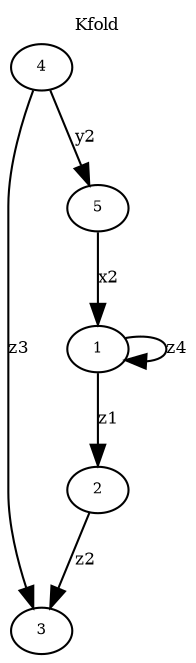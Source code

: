 digraph Kfold {
"Kv1" [label="1",fontsize=7,width=.01,height=.01];
"Kv1" -> "Kv1" [label="z4",fontsize=8];
"Kv1" -> "Kv2" [label="z1",fontsize=8];
"Kv2" [label="2",fontsize=7,width=.01,height=.01];
"Kv2" -> "Kv3" [label="z2",fontsize=8];
"Kv3" [label="3",fontsize=7,width=.01,height=.01];
"Kv4" [label="4",fontsize=7,width=.01,height=.01];
"Kv4" -> "Kv5" [label="y2",fontsize=8];
"Kv4" -> "Kv3" [label="z3",fontsize=8];
"Kv5" [label="5",fontsize=7,width=.01,height=.01];
"Kv5" -> "Kv1" [label="x2",fontsize=8];labelloc="t";fontsize=8;label= "Kfold" ;}